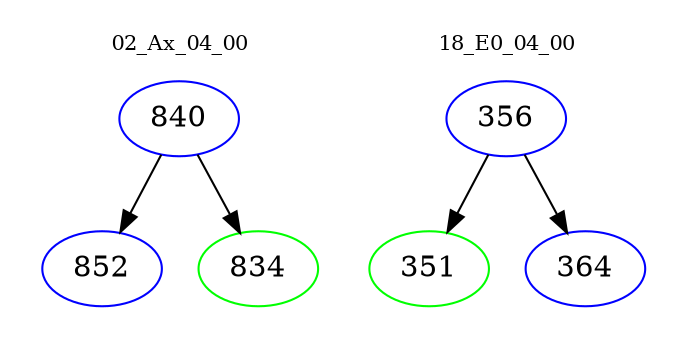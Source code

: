 digraph{
subgraph cluster_0 {
color = white
label = "02_Ax_04_00";
fontsize=10;
T0_840 [label="840", color="blue"]
T0_840 -> T0_852 [color="black"]
T0_852 [label="852", color="blue"]
T0_840 -> T0_834 [color="black"]
T0_834 [label="834", color="green"]
}
subgraph cluster_1 {
color = white
label = "18_E0_04_00";
fontsize=10;
T1_356 [label="356", color="blue"]
T1_356 -> T1_351 [color="black"]
T1_351 [label="351", color="green"]
T1_356 -> T1_364 [color="black"]
T1_364 [label="364", color="blue"]
}
}
